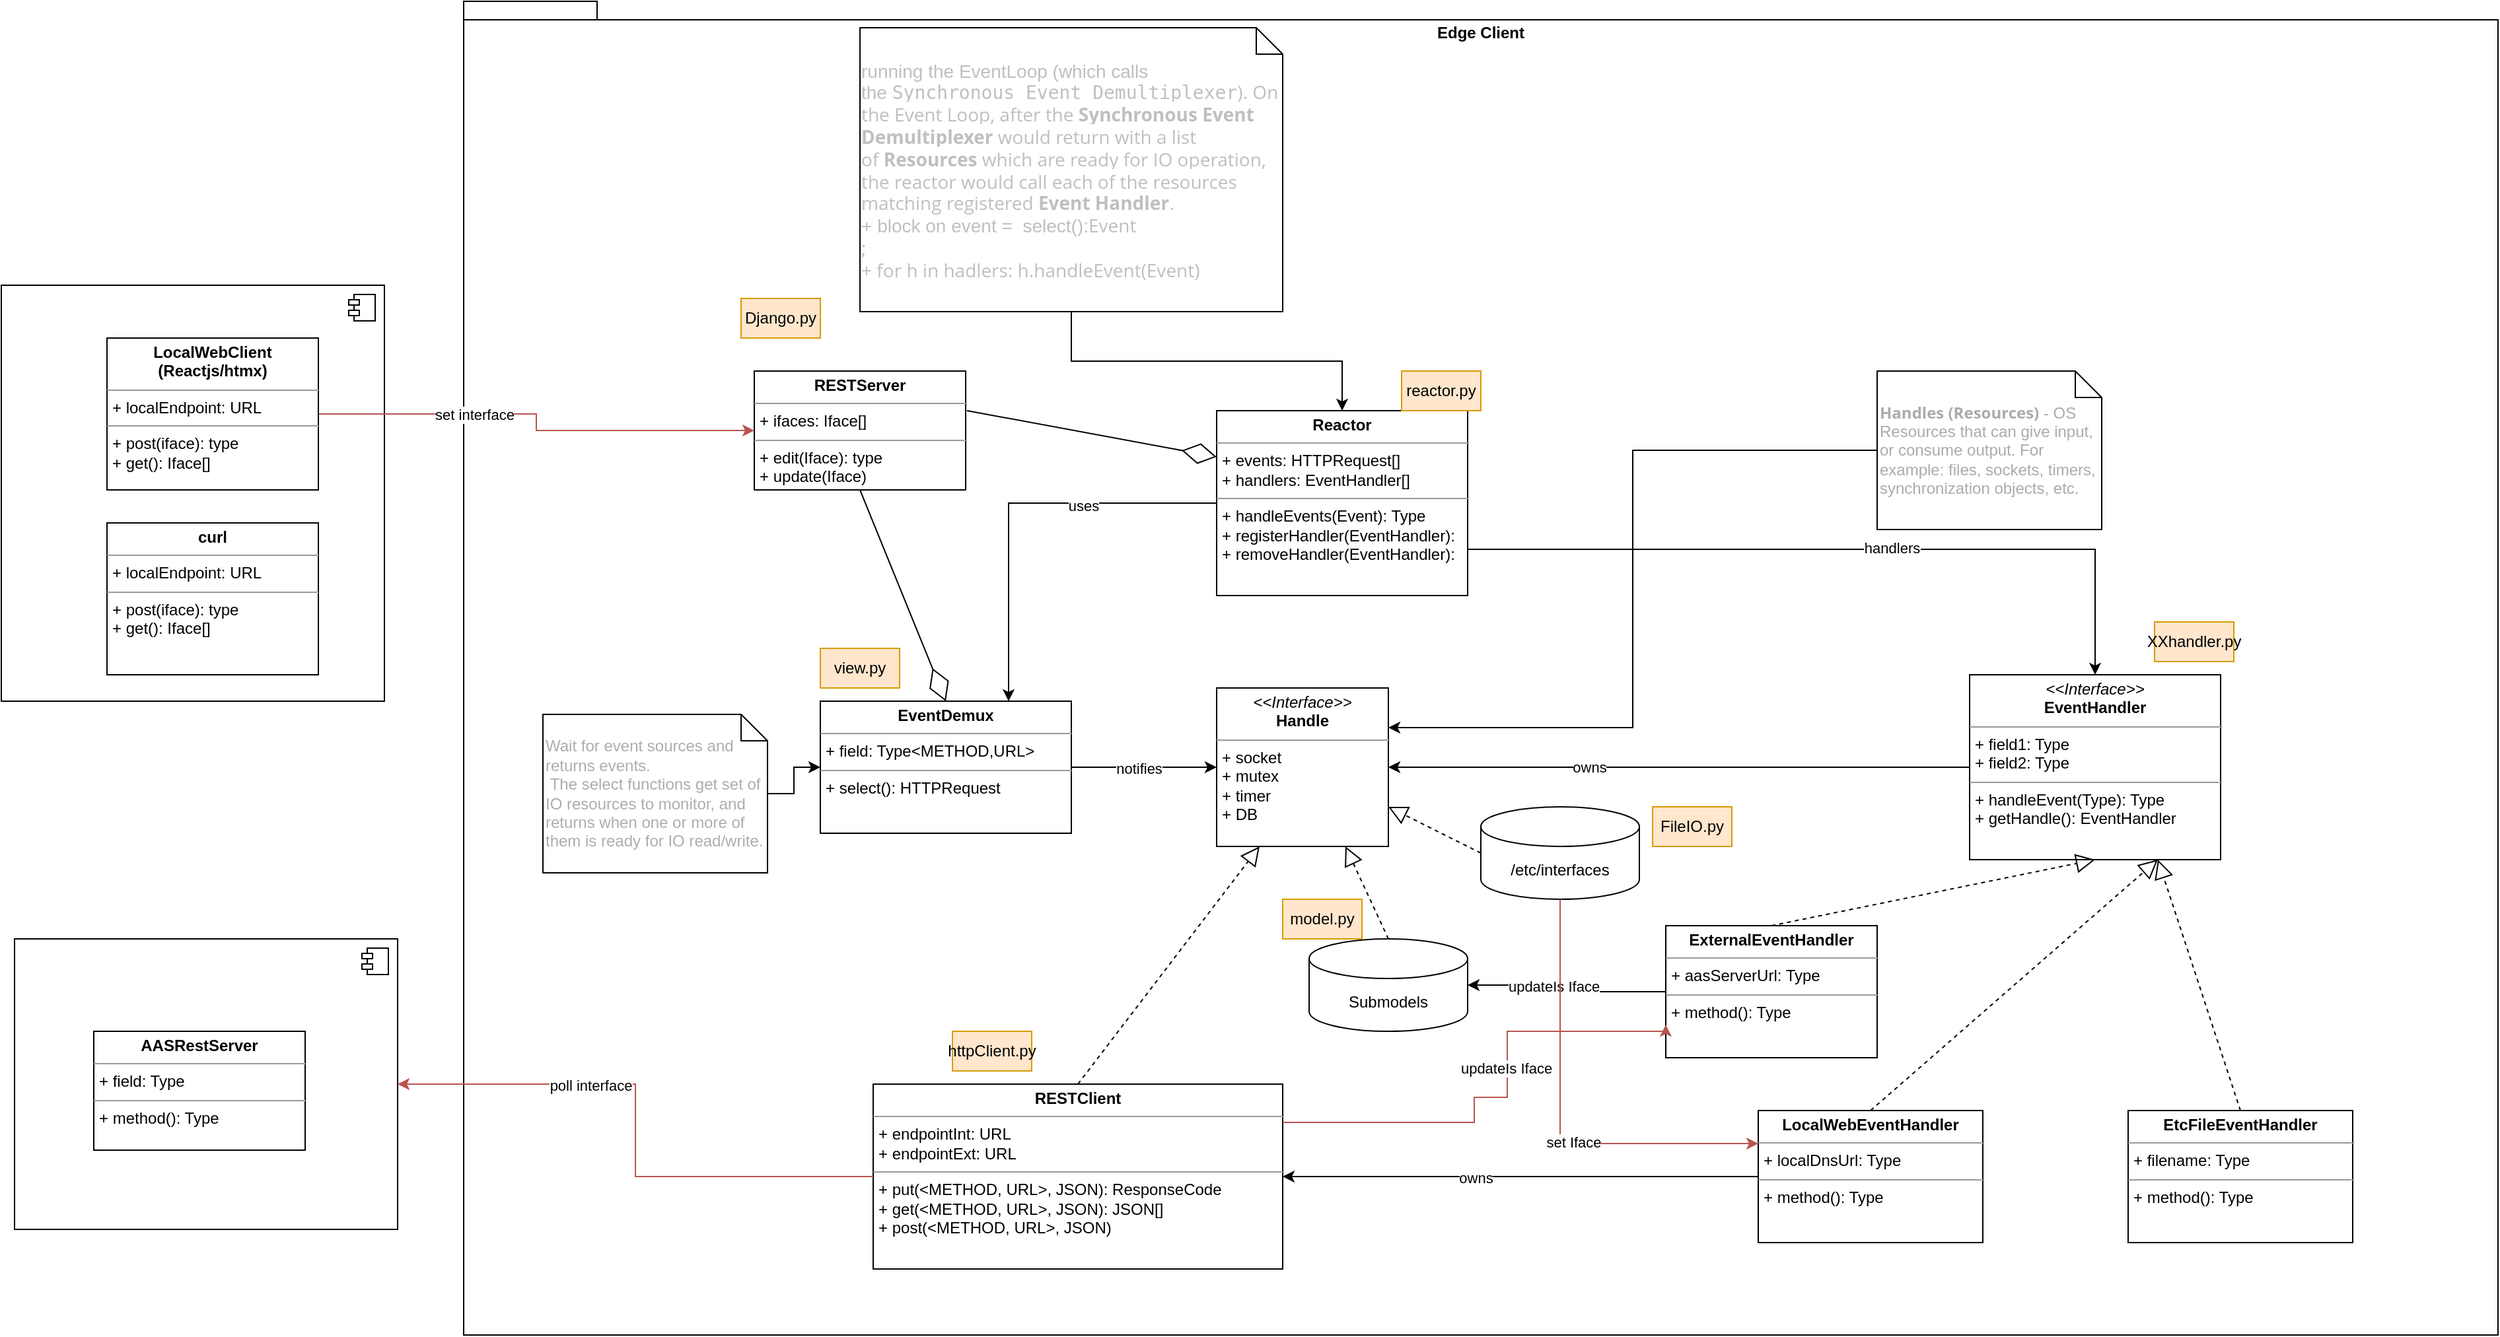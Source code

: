 <mxfile version="21.8.2" type="onedrive">
  <diagram name="Page-1" id="JVm7u9N-YNvE_14nnLl3">
    <mxGraphModel dx="2869" dy="1118" grid="1" gridSize="10" guides="1" tooltips="1" connect="1" arrows="1" fold="1" page="1" pageScale="1" pageWidth="850" pageHeight="1100" math="0" shadow="0">
      <root>
        <mxCell id="0" />
        <mxCell id="1" parent="0" />
        <mxCell id="Uy60rt149ztIAtctRhgy-58" value="" style="html=1;dropTarget=0;whiteSpace=wrap;" parent="1" vertex="1">
          <mxGeometry x="-50" y="505" width="290" height="315" as="geometry" />
        </mxCell>
        <mxCell id="Uy60rt149ztIAtctRhgy-59" value="" style="shape=module;jettyWidth=8;jettyHeight=4;" parent="Uy60rt149ztIAtctRhgy-58" vertex="1">
          <mxGeometry x="1" width="20" height="20" relative="1" as="geometry">
            <mxPoint x="-27" y="7" as="offset" />
          </mxGeometry>
        </mxCell>
        <mxCell id="Uy60rt149ztIAtctRhgy-56" value="&amp;laquo;Annotation&amp;raquo;&lt;br/&gt;&lt;b&gt;Component&lt;/b&gt;" style="html=1;dropTarget=0;whiteSpace=wrap;" parent="1" vertex="1">
          <mxGeometry x="-40" y="1000" width="290" height="220" as="geometry" />
        </mxCell>
        <mxCell id="Uy60rt149ztIAtctRhgy-57" value="" style="shape=module;jettyWidth=8;jettyHeight=4;" parent="Uy60rt149ztIAtctRhgy-56" vertex="1">
          <mxGeometry x="1" width="20" height="20" relative="1" as="geometry">
            <mxPoint x="-27" y="7" as="offset" />
          </mxGeometry>
        </mxCell>
        <mxCell id="Uy60rt149ztIAtctRhgy-2" value="Edge Client" style="shape=folder;fontStyle=1;spacingTop=10;tabWidth=40;tabHeight=14;tabPosition=left;html=1;whiteSpace=wrap;verticalAlign=top;" parent="1" vertex="1">
          <mxGeometry x="300" y="290" width="1540" height="1010" as="geometry" />
        </mxCell>
        <mxCell id="Uy60rt149ztIAtctRhgy-11" value="&lt;p style=&quot;margin:0px;margin-top:4px;text-align:center;&quot;&gt;&lt;b&gt;RESTClient&lt;/b&gt;&lt;/p&gt;&lt;hr size=&quot;1&quot;&gt;&lt;p style=&quot;margin:0px;margin-left:4px;&quot;&gt;+ endpointInt: URL&lt;br&gt;&lt;/p&gt;&lt;p style=&quot;margin:0px;margin-left:4px;&quot;&gt;+ endpointExt: URL&lt;/p&gt;&lt;hr size=&quot;1&quot;&gt;&lt;p style=&quot;margin:0px;margin-left:4px;&quot;&gt;+ put(&amp;lt;METHOD, URL&amp;gt;, JSON): ResponseCode&lt;br&gt;&lt;/p&gt;&lt;p style=&quot;margin:0px;margin-left:4px;&quot;&gt;+ get(&amp;lt;METHOD, URL&amp;gt;, JSON): JSON[]&lt;/p&gt;&lt;p style=&quot;margin:0px;margin-left:4px;&quot;&gt;+ post(&amp;lt;METHOD, URL&amp;gt;, JSON)&lt;/p&gt;" style="verticalAlign=top;align=left;overflow=fill;fontSize=12;fontFamily=Helvetica;html=1;whiteSpace=wrap;" parent="1" vertex="1">
          <mxGeometry x="610" y="1110" width="310" height="140" as="geometry" />
        </mxCell>
        <mxCell id="Uy60rt149ztIAtctRhgy-12" value="&lt;p style=&quot;margin:0px;margin-top:4px;text-align:center;&quot;&gt;&lt;b&gt;RESTServer&lt;/b&gt;&lt;/p&gt;&lt;hr size=&quot;1&quot;&gt;&lt;p style=&quot;margin:0px;margin-left:4px;&quot;&gt;+ ifaces: Iface[]&lt;br&gt;&lt;/p&gt;&lt;hr size=&quot;1&quot;&gt;&lt;p style=&quot;margin:0px;margin-left:4px;&quot;&gt;+ edit(Iface): type&lt;/p&gt;&lt;p style=&quot;margin:0px;margin-left:4px;&quot;&gt;+ update(Iface)&lt;/p&gt;" style="verticalAlign=top;align=left;overflow=fill;fontSize=12;fontFamily=Helvetica;html=1;whiteSpace=wrap;" parent="1" vertex="1">
          <mxGeometry x="520" y="570" width="160" height="90" as="geometry" />
        </mxCell>
        <mxCell id="Uy60rt149ztIAtctRhgy-13" value="&lt;p style=&quot;margin:0px;margin-top:4px;text-align:center;&quot;&gt;&lt;b&gt;AASRestServer&lt;/b&gt;&lt;/p&gt;&lt;hr size=&quot;1&quot;&gt;&lt;p style=&quot;margin:0px;margin-left:4px;&quot;&gt;+ field: Type&lt;/p&gt;&lt;hr size=&quot;1&quot;&gt;&lt;p style=&quot;margin:0px;margin-left:4px;&quot;&gt;+ method(): Type&lt;/p&gt;" style="verticalAlign=top;align=left;overflow=fill;fontSize=12;fontFamily=Helvetica;html=1;whiteSpace=wrap;" parent="1" vertex="1">
          <mxGeometry x="20" y="1070" width="160" height="90" as="geometry" />
        </mxCell>
        <mxCell id="Uy60rt149ztIAtctRhgy-49" style="edgeStyle=orthogonalEdgeStyle;rounded=0;orthogonalLoop=1;jettySize=auto;html=1;entryX=1;entryY=0.5;entryDx=0;entryDy=0;" parent="1" source="Uy60rt149ztIAtctRhgy-14" target="Uy60rt149ztIAtctRhgy-11" edge="1">
          <mxGeometry relative="1" as="geometry" />
        </mxCell>
        <mxCell id="Uy60rt149ztIAtctRhgy-51" value="owns" style="edgeLabel;html=1;align=center;verticalAlign=middle;resizable=0;points=[];" parent="Uy60rt149ztIAtctRhgy-49" connectable="0" vertex="1">
          <mxGeometry x="0.191" y="1" relative="1" as="geometry">
            <mxPoint as="offset" />
          </mxGeometry>
        </mxCell>
        <mxCell id="Uy60rt149ztIAtctRhgy-14" value="&lt;p style=&quot;margin:0px;margin-top:4px;text-align:center;&quot;&gt;&lt;b&gt;LocalWebEventHandler&lt;/b&gt;&lt;/p&gt;&lt;hr size=&quot;1&quot;&gt;&lt;p style=&quot;margin:0px;margin-left:4px;&quot;&gt;+ localDnsUrl: Type&lt;/p&gt;&lt;hr size=&quot;1&quot;&gt;&lt;p style=&quot;margin:0px;margin-left:4px;&quot;&gt;+ method(): Type&lt;/p&gt;" style="verticalAlign=top;align=left;overflow=fill;fontSize=12;fontFamily=Helvetica;html=1;whiteSpace=wrap;" parent="1" vertex="1">
          <mxGeometry x="1280" y="1130" width="170" height="100" as="geometry" />
        </mxCell>
        <mxCell id="Uy60rt149ztIAtctRhgy-26" style="edgeStyle=orthogonalEdgeStyle;rounded=0;orthogonalLoop=1;jettySize=auto;html=1;entryX=1;entryY=0.5;entryDx=0;entryDy=0;" parent="1" source="Uy60rt149ztIAtctRhgy-15" target="Uy60rt149ztIAtctRhgy-19" edge="1">
          <mxGeometry relative="1" as="geometry" />
        </mxCell>
        <mxCell id="Uy60rt149ztIAtctRhgy-27" value="owns" style="edgeLabel;html=1;align=center;verticalAlign=middle;resizable=0;points=[];" parent="Uy60rt149ztIAtctRhgy-26" connectable="0" vertex="1">
          <mxGeometry x="0.311" relative="1" as="geometry">
            <mxPoint as="offset" />
          </mxGeometry>
        </mxCell>
        <mxCell id="Uy60rt149ztIAtctRhgy-15" value="&lt;p style=&quot;margin:0px;margin-top:4px;text-align:center;&quot;&gt;&lt;i&gt;&amp;lt;&amp;lt;Interface&amp;gt;&amp;gt;&lt;/i&gt;&lt;br&gt;&lt;b&gt;EventHandler&lt;/b&gt;&lt;/p&gt;&lt;hr size=&quot;1&quot;&gt;&lt;p style=&quot;margin:0px;margin-left:4px;&quot;&gt;+ field1: Type&lt;br&gt;+ field2: Type&lt;/p&gt;&lt;hr size=&quot;1&quot;&gt;&lt;p style=&quot;margin:0px;margin-left:4px;&quot;&gt;+ handleEvent(Type): Type&lt;br&gt;+ getHandle(): EventHandler&lt;/p&gt;" style="verticalAlign=top;align=left;overflow=fill;fontSize=12;fontFamily=Helvetica;html=1;whiteSpace=wrap;" parent="1" vertex="1">
          <mxGeometry x="1440" y="800" width="190" height="140" as="geometry" />
        </mxCell>
        <mxCell id="Uy60rt149ztIAtctRhgy-18" value="" style="endArrow=block;dashed=1;endFill=0;endSize=12;html=1;rounded=0;entryX=0.75;entryY=1;entryDx=0;entryDy=0;exitX=0.5;exitY=0;exitDx=0;exitDy=0;" parent="1" source="Uy60rt149ztIAtctRhgy-14" target="Uy60rt149ztIAtctRhgy-15" edge="1">
          <mxGeometry width="160" relative="1" as="geometry">
            <mxPoint x="650" y="740" as="sourcePoint" />
            <mxPoint x="810" y="740" as="targetPoint" />
          </mxGeometry>
        </mxCell>
        <mxCell id="Uy60rt149ztIAtctRhgy-22" style="edgeStyle=orthogonalEdgeStyle;rounded=0;orthogonalLoop=1;jettySize=auto;html=1;entryX=0.75;entryY=0;entryDx=0;entryDy=0;" parent="1" source="Uy60rt149ztIAtctRhgy-20" target="Uy60rt149ztIAtctRhgy-21" edge="1">
          <mxGeometry relative="1" as="geometry">
            <Array as="points" />
          </mxGeometry>
        </mxCell>
        <mxCell id="Uy60rt149ztIAtctRhgy-23" value="uses" style="edgeLabel;html=1;align=center;verticalAlign=middle;resizable=0;points=[];" parent="Uy60rt149ztIAtctRhgy-22" connectable="0" vertex="1">
          <mxGeometry x="-0.341" y="2" relative="1" as="geometry">
            <mxPoint as="offset" />
          </mxGeometry>
        </mxCell>
        <mxCell id="Uy60rt149ztIAtctRhgy-28" style="edgeStyle=orthogonalEdgeStyle;rounded=0;orthogonalLoop=1;jettySize=auto;html=1;exitX=1;exitY=0.75;exitDx=0;exitDy=0;" parent="1" source="Uy60rt149ztIAtctRhgy-20" target="Uy60rt149ztIAtctRhgy-15" edge="1">
          <mxGeometry relative="1" as="geometry" />
        </mxCell>
        <mxCell id="Uy60rt149ztIAtctRhgy-29" value="handlers" style="edgeLabel;html=1;align=center;verticalAlign=middle;resizable=0;points=[];" parent="Uy60rt149ztIAtctRhgy-28" connectable="0" vertex="1">
          <mxGeometry x="0.124" y="1" relative="1" as="geometry">
            <mxPoint as="offset" />
          </mxGeometry>
        </mxCell>
        <mxCell id="Uy60rt149ztIAtctRhgy-20" value="&lt;p style=&quot;margin:0px;margin-top:4px;text-align:center;&quot;&gt;&lt;b&gt;Reactor&lt;/b&gt;&lt;/p&gt;&lt;hr size=&quot;1&quot;&gt;&lt;p style=&quot;margin:0px;margin-left:4px;&quot;&gt;+ events: HTTPRequest[]&lt;br&gt;&lt;/p&gt;&lt;p style=&quot;margin:0px;margin-left:4px;&quot;&gt;+ handlers: EventHandler[]&lt;/p&gt;&lt;hr size=&quot;1&quot;&gt;&lt;p style=&quot;margin:0px;margin-left:4px;&quot;&gt;+ handleEvents(Event): Type&lt;br&gt;+ registerHandler(EventHandler):&lt;/p&gt;&lt;p style=&quot;margin:0px;margin-left:4px;&quot;&gt;+ removeHandler(EventHandler):&lt;/p&gt;" style="verticalAlign=top;align=left;overflow=fill;fontSize=12;fontFamily=Helvetica;html=1;whiteSpace=wrap;" parent="1" vertex="1">
          <mxGeometry x="870" y="600" width="190" height="140" as="geometry" />
        </mxCell>
        <mxCell id="Uy60rt149ztIAtctRhgy-24" style="edgeStyle=orthogonalEdgeStyle;rounded=0;orthogonalLoop=1;jettySize=auto;html=1;exitX=1;exitY=0.5;exitDx=0;exitDy=0;entryX=0;entryY=0.5;entryDx=0;entryDy=0;" parent="1" source="Uy60rt149ztIAtctRhgy-21" target="Uy60rt149ztIAtctRhgy-19" edge="1">
          <mxGeometry relative="1" as="geometry" />
        </mxCell>
        <mxCell id="Uy60rt149ztIAtctRhgy-25" value="notifies" style="edgeLabel;html=1;align=center;verticalAlign=middle;resizable=0;points=[];" parent="Uy60rt149ztIAtctRhgy-24" connectable="0" vertex="1">
          <mxGeometry x="-0.086" y="-1" relative="1" as="geometry">
            <mxPoint as="offset" />
          </mxGeometry>
        </mxCell>
        <mxCell id="Uy60rt149ztIAtctRhgy-21" value="&lt;p style=&quot;margin:0px;margin-top:4px;text-align:center;&quot;&gt;&lt;b style=&quot;background-color: initial;&quot;&gt;EventDemux&lt;/b&gt;&lt;br&gt;&lt;/p&gt;&lt;hr size=&quot;1&quot;&gt;&lt;p style=&quot;margin:0px;margin-left:4px;&quot;&gt;+ field: Type&amp;lt;METHOD,URL&amp;gt;&lt;/p&gt;&lt;hr size=&quot;1&quot;&gt;&lt;p style=&quot;margin:0px;margin-left:4px;&quot;&gt;+ select(): HTTPRequest&lt;/p&gt;" style="verticalAlign=top;align=left;overflow=fill;fontSize=12;fontFamily=Helvetica;html=1;whiteSpace=wrap;" parent="1" vertex="1">
          <mxGeometry x="570" y="820" width="190" height="100" as="geometry" />
        </mxCell>
        <mxCell id="Uy60rt149ztIAtctRhgy-31" style="edgeStyle=orthogonalEdgeStyle;rounded=0;orthogonalLoop=1;jettySize=auto;html=1;entryX=0;entryY=0.5;entryDx=0;entryDy=0;" parent="1" source="Uy60rt149ztIAtctRhgy-30" target="Uy60rt149ztIAtctRhgy-21" edge="1">
          <mxGeometry relative="1" as="geometry" />
        </mxCell>
        <mxCell id="Uy60rt149ztIAtctRhgy-30" value="&lt;font color=&quot;#adadad&quot;&gt;Wait for event sources and returns events.&lt;br&gt;&amp;nbsp;The select functions get set of IO resources to monitor, and returns when one or more of them is ready for IO read/write.&lt;/font&gt;" style="shape=note;size=20;whiteSpace=wrap;html=1;align=left;" parent="1" vertex="1">
          <mxGeometry x="360" y="830" width="170" height="120" as="geometry" />
        </mxCell>
        <mxCell id="Uy60rt149ztIAtctRhgy-32" value="&lt;div style=&quot;text-align: left;&quot;&gt;&lt;font color=&quot;#bfbfbf&quot;&gt;&lt;span style=&quot;font-size: 14px; background-color: initial;&quot;&gt;running the EventLoop (which calls the&amp;nbsp;&lt;/span&gt;&lt;code style=&quot;font-size: 14px; background-color: rgb(255, 255, 255);&quot; class=&quot;language-plaintext highlighter-rouge&quot;&gt;Synchronous Event Demultiplexer&lt;/code&gt;&lt;span style=&quot;font-size: 14px; font-family: &amp;quot;Open Sans&amp;quot;, sans-serif; background-color: rgb(255, 255, 255);&quot;&gt;). On the Event Loop, after the&amp;nbsp;&lt;/span&gt;&lt;strong style=&quot;font-size: 14px; font-family: &amp;quot;Open Sans&amp;quot;, sans-serif; background-color: rgb(255, 255, 255);&quot;&gt;Synchronous Event Demultiplexer&lt;/strong&gt;&lt;span style=&quot;font-size: 14px; font-family: &amp;quot;Open Sans&amp;quot;, sans-serif; background-color: rgb(255, 255, 255);&quot;&gt;&amp;nbsp;would return with a list of&amp;nbsp;&lt;/span&gt;&lt;strong style=&quot;font-size: 14px; font-family: &amp;quot;Open Sans&amp;quot;, sans-serif; background-color: rgb(255, 255, 255);&quot;&gt;Resources&lt;/strong&gt;&lt;span style=&quot;font-size: 14px; font-family: &amp;quot;Open Sans&amp;quot;, sans-serif; background-color: rgb(255, 255, 255);&quot;&gt;&amp;nbsp;which are ready for IO operation, the reactor would call each of the resources matching registered&amp;nbsp;&lt;/span&gt;&lt;strong style=&quot;font-size: 14px; font-family: &amp;quot;Open Sans&amp;quot;, sans-serif; background-color: rgb(255, 255, 255);&quot;&gt;Event Handler&lt;/strong&gt;&lt;span style=&quot;font-size: 14px; background-color: initial;&quot;&gt;.&lt;/span&gt;&lt;/font&gt;&lt;/div&gt;&lt;font color=&quot;#bfbfbf&quot;&gt;&lt;font style=&quot;font-size: 14px;&quot;&gt;&lt;div style=&quot;text-align: left;&quot;&gt;&lt;span style=&quot;background-color: initial;&quot;&gt;+ block on event =&amp;nbsp; select():&lt;/span&gt;&lt;span style=&quot;font-family: &amp;quot;Open Sans&amp;quot;, sans-serif; background-color: rgb(255, 255, 255);&quot;&gt;Event&lt;/span&gt;&lt;/div&gt;&lt;/font&gt;&lt;span style=&quot;font-family: &amp;quot;Open Sans&amp;quot;, sans-serif; background-color: rgb(255, 255, 255); font-size: 14px;&quot;&gt;&lt;div style=&quot;text-align: left;&quot;&gt;;&lt;/div&gt;&lt;font style=&quot;font-size: 14px;&quot;&gt;&lt;div style=&quot;text-align: left;&quot;&gt;+ for h in hadlers: h.handleEvent(Event)&amp;nbsp;&amp;nbsp;&lt;/div&gt;&lt;/font&gt;&lt;/span&gt;&lt;/font&gt;" style="shape=note;size=20;whiteSpace=wrap;html=1;" parent="1" vertex="1">
          <mxGeometry x="600" y="310" width="320" height="215" as="geometry" />
        </mxCell>
        <mxCell id="Uy60rt149ztIAtctRhgy-33" style="edgeStyle=orthogonalEdgeStyle;rounded=0;orthogonalLoop=1;jettySize=auto;html=1;entryX=0.5;entryY=0;entryDx=0;entryDy=0;" parent="1" source="Uy60rt149ztIAtctRhgy-32" target="Uy60rt149ztIAtctRhgy-20" edge="1">
          <mxGeometry relative="1" as="geometry" />
        </mxCell>
        <mxCell id="Uy60rt149ztIAtctRhgy-41" style="edgeStyle=orthogonalEdgeStyle;rounded=0;orthogonalLoop=1;jettySize=auto;html=1;entryX=0;entryY=0.5;entryDx=0;entryDy=0;fillColor=#f8cecc;strokeColor=#b85450;" parent="1" source="Uy60rt149ztIAtctRhgy-34" target="Uy60rt149ztIAtctRhgy-12" edge="1">
          <mxGeometry relative="1" as="geometry" />
        </mxCell>
        <mxCell id="Uy60rt149ztIAtctRhgy-42" value="set interface" style="edgeLabel;html=1;align=center;verticalAlign=middle;resizable=0;points=[];" parent="Uy60rt149ztIAtctRhgy-41" connectable="0" vertex="1">
          <mxGeometry x="-0.31" relative="1" as="geometry">
            <mxPoint as="offset" />
          </mxGeometry>
        </mxCell>
        <mxCell id="Uy60rt149ztIAtctRhgy-34" value="&lt;p style=&quot;margin:0px;margin-top:4px;text-align:center;&quot;&gt;&lt;b&gt;LocalWebClient (Reactjs/htmx)&lt;/b&gt;&lt;/p&gt;&lt;hr size=&quot;1&quot;&gt;&lt;p style=&quot;margin:0px;margin-left:4px;&quot;&gt;+ localEndpoint: URL&lt;/p&gt;&lt;hr size=&quot;1&quot;&gt;&lt;p style=&quot;margin:0px;margin-left:4px;&quot;&gt;+ post(iface): type&lt;br&gt;&lt;/p&gt;&lt;p style=&quot;margin:0px;margin-left:4px;&quot;&gt;+ get(): Iface[]&lt;/p&gt;" style="verticalAlign=top;align=left;overflow=fill;fontSize=12;fontFamily=Helvetica;html=1;whiteSpace=wrap;" parent="1" vertex="1">
          <mxGeometry x="30" y="545" width="160" height="115" as="geometry" />
        </mxCell>
        <mxCell id="Uy60rt149ztIAtctRhgy-39" value="&lt;p style=&quot;margin:0px;margin-top:4px;text-align:center;&quot;&gt;&lt;b&gt;ExternalEventHandler&lt;/b&gt;&lt;/p&gt;&lt;hr size=&quot;1&quot;&gt;&lt;p style=&quot;margin:0px;margin-left:4px;&quot;&gt;+ aasServerUrl: Type&lt;/p&gt;&lt;hr size=&quot;1&quot;&gt;&lt;p style=&quot;margin:0px;margin-left:4px;&quot;&gt;+ method(): Type&lt;/p&gt;" style="verticalAlign=top;align=left;overflow=fill;fontSize=12;fontFamily=Helvetica;html=1;whiteSpace=wrap;" parent="1" vertex="1">
          <mxGeometry x="1210" y="990" width="160" height="100" as="geometry" />
        </mxCell>
        <mxCell id="Uy60rt149ztIAtctRhgy-40" value="" style="endArrow=block;dashed=1;endFill=0;endSize=12;html=1;rounded=0;entryX=0.5;entryY=1;entryDx=0;entryDy=0;exitX=0.5;exitY=0;exitDx=0;exitDy=0;" parent="1" source="Uy60rt149ztIAtctRhgy-39" target="Uy60rt149ztIAtctRhgy-15" edge="1">
          <mxGeometry width="160" relative="1" as="geometry">
            <mxPoint x="1110" y="1030" as="sourcePoint" />
            <mxPoint x="1158" y="925" as="targetPoint" />
          </mxGeometry>
        </mxCell>
        <mxCell id="Uy60rt149ztIAtctRhgy-43" value="" style="endArrow=diamondThin;endFill=0;endSize=24;html=1;rounded=0;" parent="1" source="Uy60rt149ztIAtctRhgy-19" edge="1">
          <mxGeometry width="160" relative="1" as="geometry">
            <mxPoint x="840" y="820" as="sourcePoint" />
            <mxPoint x="1000" y="820" as="targetPoint" />
          </mxGeometry>
        </mxCell>
        <mxCell id="Uy60rt149ztIAtctRhgy-44" value="" style="endArrow=diamondThin;endFill=0;endSize=24;html=1;rounded=0;entryX=0;entryY=0.25;entryDx=0;entryDy=0;exitX=1.006;exitY=0.333;exitDx=0;exitDy=0;exitPerimeter=0;" parent="1" source="Uy60rt149ztIAtctRhgy-12" target="Uy60rt149ztIAtctRhgy-20" edge="1">
          <mxGeometry width="160" relative="1" as="geometry">
            <mxPoint x="840" y="820" as="sourcePoint" />
            <mxPoint x="1000" y="820" as="targetPoint" />
            <Array as="points" />
          </mxGeometry>
        </mxCell>
        <mxCell id="Uy60rt149ztIAtctRhgy-19" value="&lt;p style=&quot;margin:0px;margin-top:4px;text-align:center;&quot;&gt;&lt;i style=&quot;border-color: var(--border-color);&quot;&gt;&amp;lt;&amp;lt;Interface&amp;gt;&amp;gt;&lt;/i&gt;&lt;br style=&quot;border-color: var(--border-color);&quot;&gt;&lt;b&gt;Handle&lt;/b&gt;&lt;/p&gt;&lt;hr size=&quot;1&quot;&gt;&lt;p style=&quot;margin:0px;margin-left:4px;&quot;&gt;&lt;/p&gt;&lt;p style=&quot;margin:0px;margin-left:4px;&quot;&gt;+ socket&lt;/p&gt;&lt;p style=&quot;margin:0px;margin-left:4px;&quot;&gt;+ mutex&lt;/p&gt;&lt;p style=&quot;margin:0px;margin-left:4px;&quot;&gt;+ timer&lt;/p&gt;&lt;p style=&quot;margin:0px;margin-left:4px;&quot;&gt;+ DB&lt;/p&gt;" style="verticalAlign=top;align=left;overflow=fill;fontSize=12;fontFamily=Helvetica;html=1;whiteSpace=wrap;" parent="1" vertex="1">
          <mxGeometry x="870" y="810" width="130" height="120" as="geometry" />
        </mxCell>
        <mxCell id="Uy60rt149ztIAtctRhgy-45" value="" style="endArrow=diamondThin;endFill=0;endSize=24;html=1;rounded=0;entryX=0.5;entryY=0;entryDx=0;entryDy=0;exitX=0.5;exitY=1;exitDx=0;exitDy=0;" parent="1" source="Uy60rt149ztIAtctRhgy-12" target="Uy60rt149ztIAtctRhgy-21" edge="1">
          <mxGeometry width="160" relative="1" as="geometry">
            <mxPoint x="530" y="705" as="sourcePoint" />
            <mxPoint x="719" y="740" as="targetPoint" />
            <Array as="points" />
          </mxGeometry>
        </mxCell>
        <mxCell id="Uy60rt149ztIAtctRhgy-50" style="edgeStyle=orthogonalEdgeStyle;rounded=0;orthogonalLoop=1;jettySize=auto;html=1;entryX=1;entryY=0.25;entryDx=0;entryDy=0;" parent="1" source="Uy60rt149ztIAtctRhgy-47" target="Uy60rt149ztIAtctRhgy-19" edge="1">
          <mxGeometry relative="1" as="geometry" />
        </mxCell>
        <mxCell id="Uy60rt149ztIAtctRhgy-47" value="&lt;font color=&quot;#ababab&quot;&gt;&lt;strong style=&quot;border-color: var(--border-color); font-family: &amp;quot;Open Sans&amp;quot;, sans-serif; background-color: rgb(255, 255, 255);&quot;&gt;Handles (Resources)&lt;/strong&gt;&amp;nbsp;- OS Resources that can give input, or consume output. For example: files, sockets, timers, synchronization objects, etc.&lt;/font&gt;" style="shape=note;size=20;whiteSpace=wrap;html=1;align=left;" parent="1" vertex="1">
          <mxGeometry x="1370" y="570" width="170" height="120" as="geometry" />
        </mxCell>
        <mxCell id="Uy60rt149ztIAtctRhgy-48" value="" style="endArrow=block;dashed=1;endFill=0;endSize=12;html=1;rounded=0;entryX=0.25;entryY=1;entryDx=0;entryDy=0;exitX=0.5;exitY=0;exitDx=0;exitDy=0;" parent="1" source="Uy60rt149ztIAtctRhgy-11" target="Uy60rt149ztIAtctRhgy-19" edge="1">
          <mxGeometry width="160" relative="1" as="geometry">
            <mxPoint x="772" y="1040" as="sourcePoint" />
            <mxPoint x="850" y="950" as="targetPoint" />
          </mxGeometry>
        </mxCell>
        <mxCell id="Uy60rt149ztIAtctRhgy-52" value="Submodels" style="shape=cylinder3;whiteSpace=wrap;html=1;boundedLbl=1;backgroundOutline=1;size=15;" parent="1" vertex="1">
          <mxGeometry x="940" y="1000" width="120" height="70" as="geometry" />
        </mxCell>
        <mxCell id="Uy60rt149ztIAtctRhgy-53" value="" style="endArrow=block;dashed=1;endFill=0;endSize=12;html=1;rounded=0;entryX=0.75;entryY=1;entryDx=0;entryDy=0;exitX=0.5;exitY=0;exitDx=0;exitDy=0;exitPerimeter=0;" parent="1" source="Uy60rt149ztIAtctRhgy-52" target="Uy60rt149ztIAtctRhgy-19" edge="1">
          <mxGeometry width="160" relative="1" as="geometry">
            <mxPoint x="775" y="1120" as="sourcePoint" />
            <mxPoint x="939" y="936" as="targetPoint" />
          </mxGeometry>
        </mxCell>
        <mxCell id="Uy60rt149ztIAtctRhgy-54" style="edgeStyle=orthogonalEdgeStyle;rounded=0;orthogonalLoop=1;jettySize=auto;html=1;entryX=1;entryY=0.5;entryDx=0;entryDy=0;entryPerimeter=0;exitX=0;exitY=0.5;exitDx=0;exitDy=0;" parent="1" source="Uy60rt149ztIAtctRhgy-39" target="Uy60rt149ztIAtctRhgy-52" edge="1">
          <mxGeometry relative="1" as="geometry" />
        </mxCell>
        <mxCell id="Uy60rt149ztIAtctRhgy-55" value="updateIs Iface" style="edgeLabel;html=1;align=center;verticalAlign=middle;resizable=0;points=[];" parent="Uy60rt149ztIAtctRhgy-54" connectable="0" vertex="1">
          <mxGeometry x="0.16" y="1" relative="1" as="geometry">
            <mxPoint as="offset" />
          </mxGeometry>
        </mxCell>
        <mxCell id="Uy60rt149ztIAtctRhgy-60" value="&lt;p style=&quot;margin:0px;margin-top:4px;text-align:center;&quot;&gt;&lt;b&gt;curl&lt;/b&gt;&lt;/p&gt;&lt;hr size=&quot;1&quot;&gt;&lt;p style=&quot;margin:0px;margin-left:4px;&quot;&gt;+ localEndpoint: URL&lt;/p&gt;&lt;hr size=&quot;1&quot;&gt;&lt;p style=&quot;margin:0px;margin-left:4px;&quot;&gt;+ post(iface): type&lt;br&gt;&lt;/p&gt;&lt;p style=&quot;margin:0px;margin-left:4px;&quot;&gt;+ get(): Iface[]&lt;/p&gt;" style="verticalAlign=top;align=left;overflow=fill;fontSize=12;fontFamily=Helvetica;html=1;whiteSpace=wrap;" parent="1" vertex="1">
          <mxGeometry x="30" y="685" width="160" height="115" as="geometry" />
        </mxCell>
        <mxCell id="Uy60rt149ztIAtctRhgy-61" value="/etc/interfaces" style="shape=cylinder3;whiteSpace=wrap;html=1;boundedLbl=1;backgroundOutline=1;size=15;" parent="1" vertex="1">
          <mxGeometry x="1070" y="900" width="120" height="70" as="geometry" />
        </mxCell>
        <mxCell id="Uy60rt149ztIAtctRhgy-62" value="" style="endArrow=block;dashed=1;endFill=0;endSize=12;html=1;rounded=0;exitX=0;exitY=0.5;exitDx=0;exitDy=0;exitPerimeter=0;" parent="1" source="Uy60rt149ztIAtctRhgy-61" edge="1">
          <mxGeometry width="160" relative="1" as="geometry">
            <mxPoint x="1032" y="970" as="sourcePoint" />
            <mxPoint x="1000" y="900" as="targetPoint" />
          </mxGeometry>
        </mxCell>
        <mxCell id="Uy60rt149ztIAtctRhgy-63" style="edgeStyle=orthogonalEdgeStyle;rounded=0;orthogonalLoop=1;jettySize=auto;html=1;entryX=0;entryY=0.25;entryDx=0;entryDy=0;exitX=0.5;exitY=1;exitDx=0;exitDy=0;exitPerimeter=0;fillColor=#f8cecc;strokeColor=#b85450;" parent="1" source="Uy60rt149ztIAtctRhgy-61" target="Uy60rt149ztIAtctRhgy-14" edge="1">
          <mxGeometry relative="1" as="geometry">
            <mxPoint x="1220" y="1045" as="sourcePoint" />
            <mxPoint x="1070" y="1045" as="targetPoint" />
          </mxGeometry>
        </mxCell>
        <mxCell id="Uy60rt149ztIAtctRhgy-64" value="set Iface" style="edgeLabel;html=1;align=center;verticalAlign=middle;resizable=0;points=[];" parent="Uy60rt149ztIAtctRhgy-63" connectable="0" vertex="1">
          <mxGeometry x="0.16" y="1" relative="1" as="geometry">
            <mxPoint as="offset" />
          </mxGeometry>
        </mxCell>
        <mxCell id="Uy60rt149ztIAtctRhgy-65" style="edgeStyle=orthogonalEdgeStyle;rounded=0;orthogonalLoop=1;jettySize=auto;html=1;exitX=1;exitY=0.207;exitDx=0;exitDy=0;exitPerimeter=0;entryX=0;entryY=0.75;entryDx=0;entryDy=0;fillColor=#f8cecc;strokeColor=#b85450;" parent="1" source="Uy60rt149ztIAtctRhgy-11" target="Uy60rt149ztIAtctRhgy-39" edge="1">
          <mxGeometry relative="1" as="geometry">
            <mxPoint x="1220" y="1045" as="sourcePoint" />
            <mxPoint x="1210" y="1060" as="targetPoint" />
            <Array as="points">
              <mxPoint x="1065" y="1139" />
              <mxPoint x="1065" y="1120" />
              <mxPoint x="1090" y="1120" />
              <mxPoint x="1090" y="1070" />
              <mxPoint x="1210" y="1070" />
            </Array>
          </mxGeometry>
        </mxCell>
        <mxCell id="Uy60rt149ztIAtctRhgy-66" value="updateIs Iface" style="edgeLabel;html=1;align=center;verticalAlign=middle;resizable=0;points=[];" parent="Uy60rt149ztIAtctRhgy-65" connectable="0" vertex="1">
          <mxGeometry x="0.16" y="1" relative="1" as="geometry">
            <mxPoint as="offset" />
          </mxGeometry>
        </mxCell>
        <mxCell id="Uy60rt149ztIAtctRhgy-67" style="edgeStyle=orthogonalEdgeStyle;rounded=0;orthogonalLoop=1;jettySize=auto;html=1;entryX=1;entryY=0.5;entryDx=0;entryDy=0;fillColor=#f8cecc;strokeColor=#b85450;" parent="1" source="Uy60rt149ztIAtctRhgy-11" target="Uy60rt149ztIAtctRhgy-56" edge="1">
          <mxGeometry relative="1" as="geometry" />
        </mxCell>
        <mxCell id="Uy60rt149ztIAtctRhgy-68" value="poll interface" style="edgeLabel;html=1;align=center;verticalAlign=middle;resizable=0;points=[];" parent="Uy60rt149ztIAtctRhgy-67" connectable="0" vertex="1">
          <mxGeometry x="0.323" y="1" relative="1" as="geometry">
            <mxPoint as="offset" />
          </mxGeometry>
        </mxCell>
        <mxCell id="Uy60rt149ztIAtctRhgy-69" value="&lt;p style=&quot;margin:0px;margin-top:4px;text-align:center;&quot;&gt;&lt;b&gt;EtcFileEventHandler&lt;/b&gt;&lt;/p&gt;&lt;hr size=&quot;1&quot;&gt;&lt;p style=&quot;margin:0px;margin-left:4px;&quot;&gt;+ filename: Type&lt;/p&gt;&lt;hr size=&quot;1&quot;&gt;&lt;p style=&quot;margin:0px;margin-left:4px;&quot;&gt;+ method(): Type&lt;/p&gt;" style="verticalAlign=top;align=left;overflow=fill;fontSize=12;fontFamily=Helvetica;html=1;whiteSpace=wrap;" parent="1" vertex="1">
          <mxGeometry x="1560" y="1130" width="170" height="100" as="geometry" />
        </mxCell>
        <mxCell id="Uy60rt149ztIAtctRhgy-70" value="" style="endArrow=block;dashed=1;endFill=0;endSize=12;html=1;rounded=0;entryX=0.75;entryY=1;entryDx=0;entryDy=0;exitX=0.5;exitY=0;exitDx=0;exitDy=0;" parent="1" source="Uy60rt149ztIAtctRhgy-69" target="Uy60rt149ztIAtctRhgy-15" edge="1">
          <mxGeometry width="160" relative="1" as="geometry">
            <mxPoint x="1375" y="1140" as="sourcePoint" />
            <mxPoint x="1593" y="950" as="targetPoint" />
          </mxGeometry>
        </mxCell>
        <mxCell id="Uy60rt149ztIAtctRhgy-71" value="Django.py" style="text;html=1;strokeColor=#d79b00;fillColor=#ffe6cc;align=center;verticalAlign=middle;whiteSpace=wrap;rounded=0;" parent="1" vertex="1">
          <mxGeometry x="510" y="515" width="60" height="30" as="geometry" />
        </mxCell>
        <mxCell id="Uy60rt149ztIAtctRhgy-72" value="view.py" style="text;html=1;strokeColor=#d79b00;fillColor=#ffe6cc;align=center;verticalAlign=middle;whiteSpace=wrap;rounded=0;" parent="1" vertex="1">
          <mxGeometry x="570" y="780" width="60" height="30" as="geometry" />
        </mxCell>
        <mxCell id="Uy60rt149ztIAtctRhgy-73" value="httpClient.py" style="text;html=1;strokeColor=#d79b00;fillColor=#ffe6cc;align=center;verticalAlign=middle;whiteSpace=wrap;rounded=0;" parent="1" vertex="1">
          <mxGeometry x="670" y="1070" width="60" height="30" as="geometry" />
        </mxCell>
        <mxCell id="Uy60rt149ztIAtctRhgy-74" value="model.py" style="text;html=1;strokeColor=#d79b00;fillColor=#ffe6cc;align=center;verticalAlign=middle;whiteSpace=wrap;rounded=0;" parent="1" vertex="1">
          <mxGeometry x="920" y="970" width="60" height="30" as="geometry" />
        </mxCell>
        <mxCell id="Uy60rt149ztIAtctRhgy-75" value="FileIO.py" style="text;html=1;strokeColor=#d79b00;fillColor=#ffe6cc;align=center;verticalAlign=middle;whiteSpace=wrap;rounded=0;" parent="1" vertex="1">
          <mxGeometry x="1200" y="900" width="60" height="30" as="geometry" />
        </mxCell>
        <mxCell id="Uy60rt149ztIAtctRhgy-76" value="XXhandler.py" style="text;html=1;strokeColor=#d79b00;fillColor=#ffe6cc;align=center;verticalAlign=middle;whiteSpace=wrap;rounded=0;" parent="1" vertex="1">
          <mxGeometry x="1580" y="760" width="60" height="30" as="geometry" />
        </mxCell>
        <mxCell id="Uy60rt149ztIAtctRhgy-77" value="reactor.py" style="text;html=1;strokeColor=#d79b00;fillColor=#ffe6cc;align=center;verticalAlign=middle;whiteSpace=wrap;rounded=0;" parent="1" vertex="1">
          <mxGeometry x="1010" y="570" width="60" height="30" as="geometry" />
        </mxCell>
      </root>
    </mxGraphModel>
  </diagram>
</mxfile>
